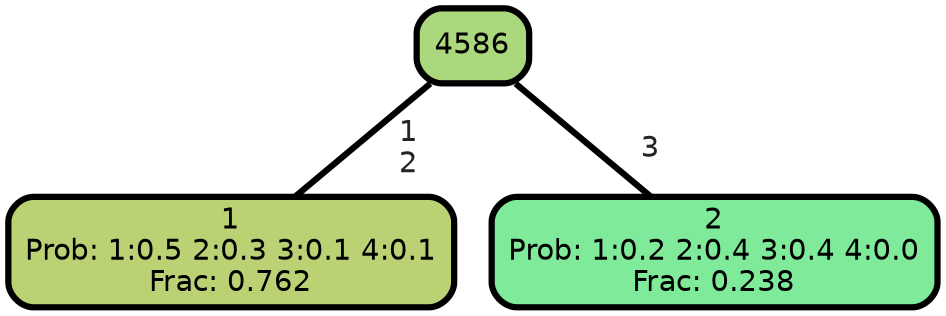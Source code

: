 graph Tree {
node [shape=box, style="filled, rounded",color="black",penwidth="3",fontcolor="black",                 fontname=helvetica] ;
graph [ranksep="0 equally", splines=straight,                 bgcolor=transparent, dpi=200] ;
edge [fontname=helvetica, fontweight=bold,fontcolor=grey14,color=black] ;
0 [label="1
Prob: 1:0.5 2:0.3 3:0.1 4:0.1
Frac: 0.762", fillcolor="#bbd274"] ;
1 [label="4586", fillcolor="#acd87d"] ;
2 [label="2
Prob: 1:0.2 2:0.4 3:0.4 4:0.0
Frac: 0.238", fillcolor="#7fea99"] ;
1 -- 0 [label=" 1\n 2",penwidth=3] ;
1 -- 2 [label=" 3",penwidth=3] ;
{rank = same;}}